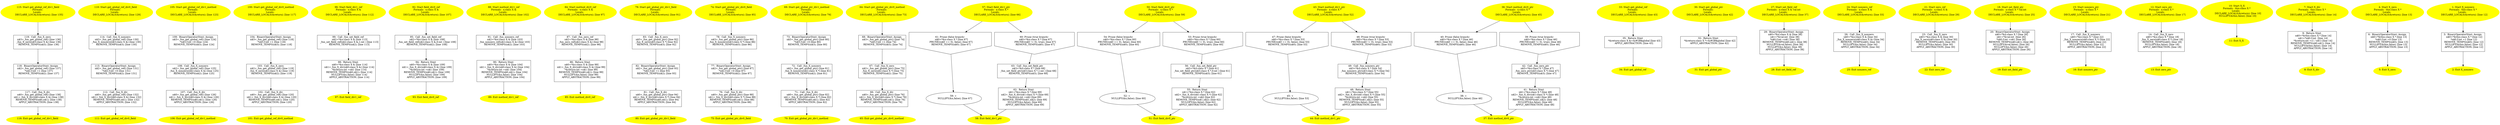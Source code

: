digraph iCFG {
119 [label="119:  Call _fun_X_zero \n   n$3=_fun_get_global_ref() [line 136]\n  _fun_X_zero(n$3:class X &) [line 136]\n  REMOVE_TEMPS(n$3); [line 136]\n " shape="box"]
	

	 119 -> 118 ;
118 [label="118:  BinaryOperatorStmt: Assign \n   n$2=_fun_get_global_ref() [line 137]\n  *n$2.f:int =1 [line 137]\n  REMOVE_TEMPS(n$2); [line 137]\n " shape="box"]
	

	 118 -> 117 ;
117 [label="117:  Call _fun_X_div \n   n$0=_fun_get_global_ref() [line 138]\n  n$1=_fun_X_div(n$0:class X &) [line 138]\n  REMOVE_TEMPS(n$0,n$1); [line 138]\n  APPLY_ABSTRACTION; [line 138]\n " shape="box"]
	

	 117 -> 116 ;
116 [label="116: Exit get_global_ref_div1_field \n  " color=yellow style=filled]
	

115 [label="115: Start get_global_ref_div1_field\nFormals: \nLocals:  \n   DECLARE_LOCALS(&return); [line 135]\n " color=yellow style=filled]
	

	 115 -> 119 ;
114 [label="114:  Call _fun_X_nonzero \n   n$3=_fun_get_global_ref() [line 130]\n  _fun_X_nonzero(n$3:class X &) [line 130]\n  REMOVE_TEMPS(n$3); [line 130]\n " shape="box"]
	

	 114 -> 113 ;
113 [label="113:  BinaryOperatorStmt: Assign \n   n$2=_fun_get_global_ref() [line 131]\n  *n$2.f:int =0 [line 131]\n  REMOVE_TEMPS(n$2); [line 131]\n " shape="box"]
	

	 113 -> 112 ;
112 [label="112:  Call _fun_X_div \n   n$0=_fun_get_global_ref() [line 132]\n  n$1=_fun_X_div(n$0:class X &) [line 132]\n  REMOVE_TEMPS(n$0,n$1); [line 132]\n  APPLY_ABSTRACTION; [line 132]\n " shape="box"]
	

	 112 -> 111 ;
111 [label="111: Exit get_global_ref_div0_field \n  " color=yellow style=filled]
	

110 [label="110: Start get_global_ref_div0_field\nFormals: \nLocals:  \n   DECLARE_LOCALS(&return); [line 129]\n " color=yellow style=filled]
	

	 110 -> 114 ;
109 [label="109:  BinaryOperatorStmt: Assign \n   n$3=_fun_get_global_ref() [line 124]\n  *n$3.f:int =0 [line 124]\n  REMOVE_TEMPS(n$3); [line 124]\n " shape="box"]
	

	 109 -> 108 ;
108 [label="108:  Call _fun_X_nonzero \n   n$2=_fun_get_global_ref() [line 125]\n  _fun_X_nonzero(n$2:class X &) [line 125]\n  REMOVE_TEMPS(n$2); [line 125]\n " shape="box"]
	

	 108 -> 107 ;
107 [label="107:  Call _fun_X_div \n   n$0=_fun_get_global_ref() [line 126]\n  n$1=_fun_X_div(n$0:class X &) [line 126]\n  REMOVE_TEMPS(n$0,n$1); [line 126]\n  APPLY_ABSTRACTION; [line 126]\n " shape="box"]
	

	 107 -> 106 ;
106 [label="106: Exit get_global_ref_div1_method \n  " color=yellow style=filled]
	

105 [label="105: Start get_global_ref_div1_method\nFormals: \nLocals:  \n   DECLARE_LOCALS(&return); [line 123]\n " color=yellow style=filled]
	

	 105 -> 109 ;
104 [label="104:  BinaryOperatorStmt: Assign \n   n$3=_fun_get_global_ref() [line 118]\n  *n$3.f:int =1 [line 118]\n  REMOVE_TEMPS(n$3); [line 118]\n " shape="box"]
	

	 104 -> 103 ;
103 [label="103:  Call _fun_X_zero \n   n$2=_fun_get_global_ref() [line 119]\n  _fun_X_zero(n$2:class X &) [line 119]\n  REMOVE_TEMPS(n$2); [line 119]\n " shape="box"]
	

	 103 -> 102 ;
102 [label="102:  Call _fun_X_div \n   n$0=_fun_get_global_ref() [line 120]\n  n$1=_fun_X_div(n$0:class X &) [line 120]\n  REMOVE_TEMPS(n$0,n$1); [line 120]\n  APPLY_ABSTRACTION; [line 120]\n " shape="box"]
	

	 102 -> 101 ;
101 [label="101: Exit get_global_ref_div0_method \n  " color=yellow style=filled]
	

100 [label="100: Start get_global_ref_div0_method\nFormals: \nLocals:  \n   DECLARE_LOCALS(&return); [line 117]\n " color=yellow style=filled]
	

	 100 -> 104 ;
99 [label="99:  Call _fun_set_field_ref \n   n$2=*&x:class X & [line 113]\n  _fun_set_field_ref(n$2:class X &,1:int ) [line 113]\n  REMOVE_TEMPS(n$2); [line 113]\n " shape="box"]
	

	 99 -> 98 ;
98 [label="98:  Return Stmt \n   n$0=*&x:class X & [line 114]\n  n$1=_fun_X_div(n$0:class X &) [line 114]\n  *&return:int =n$1 [line 114]\n  REMOVE_TEMPS(n$0,n$1); [line 114]\n  NULLIFY(&x,false); [line 114]\n  APPLY_ABSTRACTION; [line 114]\n " shape="box"]
	

	 98 -> 97 ;
97 [label="97: Exit field_div1_ref \n  " color=yellow style=filled]
	

96 [label="96: Start field_div1_ref\nFormals:  x:class X &\nLocals:  \n   DECLARE_LOCALS(&return); [line 112]\n " color=yellow style=filled]
	

	 96 -> 99 ;
95 [label="95:  Call _fun_set_field_ref \n   n$2=*&x:class X & [line 108]\n  _fun_set_field_ref(n$2:class X &,0:int ) [line 108]\n  REMOVE_TEMPS(n$2); [line 108]\n " shape="box"]
	

	 95 -> 94 ;
94 [label="94:  Return Stmt \n   n$0=*&x:class X & [line 109]\n  n$1=_fun_X_div(n$0:class X &) [line 109]\n  *&return:int =n$1 [line 109]\n  REMOVE_TEMPS(n$0,n$1); [line 109]\n  NULLIFY(&x,false); [line 109]\n  APPLY_ABSTRACTION; [line 109]\n " shape="box"]
	

	 94 -> 93 ;
93 [label="93: Exit field_div0_ref \n  " color=yellow style=filled]
	

92 [label="92: Start field_div0_ref\nFormals:  x:class X &\nLocals:  \n   DECLARE_LOCALS(&return); [line 107]\n " color=yellow style=filled]
	

	 92 -> 95 ;
91 [label="91:  Call _fun_nonzero_ref \n   n$2=*&x:class X & [line 103]\n  _fun_nonzero_ref(n$2:class X &) [line 103]\n  REMOVE_TEMPS(n$2); [line 103]\n " shape="box"]
	

	 91 -> 90 ;
90 [label="90:  Return Stmt \n   n$0=*&x:class X & [line 104]\n  n$1=_fun_X_div(n$0:class X &) [line 104]\n  *&return:int =n$1 [line 104]\n  REMOVE_TEMPS(n$0,n$1); [line 104]\n  NULLIFY(&x,false); [line 104]\n  APPLY_ABSTRACTION; [line 104]\n " shape="box"]
	

	 90 -> 89 ;
89 [label="89: Exit method_div1_ref \n  " color=yellow style=filled]
	

88 [label="88: Start method_div1_ref\nFormals:  x:class X &\nLocals:  \n   DECLARE_LOCALS(&return); [line 102]\n " color=yellow style=filled]
	

	 88 -> 91 ;
87 [label="87:  Call _fun_zero_ref \n   n$2=*&x:class X & [line 98]\n  _fun_zero_ref(n$2:class X &) [line 98]\n  REMOVE_TEMPS(n$2); [line 98]\n " shape="box"]
	

	 87 -> 86 ;
86 [label="86:  Return Stmt \n   n$0=*&x:class X & [line 99]\n  n$1=_fun_X_div(n$0:class X &) [line 99]\n  *&return:int =n$1 [line 99]\n  REMOVE_TEMPS(n$0,n$1); [line 99]\n  NULLIFY(&x,false); [line 99]\n  APPLY_ABSTRACTION; [line 99]\n " shape="box"]
	

	 86 -> 85 ;
85 [label="85: Exit method_div0_ref \n  " color=yellow style=filled]
	

84 [label="84: Start method_div0_ref\nFormals:  x:class X &\nLocals:  \n   DECLARE_LOCALS(&return); [line 97]\n " color=yellow style=filled]
	

	 84 -> 87 ;
83 [label="83:  Call _fun_X_zero \n   n$3=_fun_get_global_ptr() [line 92]\n  _fun_X_zero(n$3:class X *) [line 92]\n  REMOVE_TEMPS(n$3); [line 92]\n " shape="box"]
	

	 83 -> 82 ;
82 [label="82:  BinaryOperatorStmt: Assign \n   n$2=_fun_get_global_ptr() [line 93]\n  *n$2.f:int =1 [line 93]\n  REMOVE_TEMPS(n$2); [line 93]\n " shape="box"]
	

	 82 -> 81 ;
81 [label="81:  Call _fun_X_div \n   n$0=_fun_get_global_ptr() [line 94]\n  n$1=_fun_X_div(n$0:class X *) [line 94]\n  REMOVE_TEMPS(n$0,n$1); [line 94]\n  APPLY_ABSTRACTION; [line 94]\n " shape="box"]
	

	 81 -> 80 ;
80 [label="80: Exit get_global_ptr_div1_field \n  " color=yellow style=filled]
	

79 [label="79: Start get_global_ptr_div1_field\nFormals: \nLocals:  \n   DECLARE_LOCALS(&return); [line 91]\n " color=yellow style=filled]
	

	 79 -> 83 ;
78 [label="78:  Call _fun_X_nonzero \n   n$3=_fun_get_global_ptr() [line 86]\n  _fun_X_nonzero(n$3:class X *) [line 86]\n  REMOVE_TEMPS(n$3); [line 86]\n " shape="box"]
	

	 78 -> 77 ;
77 [label="77:  BinaryOperatorStmt: Assign \n   n$2=_fun_get_global_ptr() [line 87]\n  *n$2.f:int =0 [line 87]\n  REMOVE_TEMPS(n$2); [line 87]\n " shape="box"]
	

	 77 -> 76 ;
76 [label="76:  Call _fun_X_div \n   n$0=_fun_get_global_ptr() [line 88]\n  n$1=_fun_X_div(n$0:class X *) [line 88]\n  REMOVE_TEMPS(n$0,n$1); [line 88]\n  APPLY_ABSTRACTION; [line 88]\n " shape="box"]
	

	 76 -> 75 ;
75 [label="75: Exit get_global_ptr_div0_field \n  " color=yellow style=filled]
	

74 [label="74: Start get_global_ptr_div0_field\nFormals: \nLocals:  \n   DECLARE_LOCALS(&return); [line 85]\n " color=yellow style=filled]
	

	 74 -> 78 ;
73 [label="73:  BinaryOperatorStmt: Assign \n   n$3=_fun_get_global_ptr() [line 80]\n  *n$3.f:int =0 [line 80]\n  REMOVE_TEMPS(n$3); [line 80]\n " shape="box"]
	

	 73 -> 72 ;
72 [label="72:  Call _fun_X_nonzero \n   n$2=_fun_get_global_ptr() [line 81]\n  _fun_X_nonzero(n$2:class X *) [line 81]\n  REMOVE_TEMPS(n$2); [line 81]\n " shape="box"]
	

	 72 -> 71 ;
71 [label="71:  Call _fun_X_div \n   n$0=_fun_get_global_ptr() [line 82]\n  n$1=_fun_X_div(n$0:class X *) [line 82]\n  REMOVE_TEMPS(n$0,n$1); [line 82]\n  APPLY_ABSTRACTION; [line 82]\n " shape="box"]
	

	 71 -> 70 ;
70 [label="70: Exit get_global_ptr_div1_method \n  " color=yellow style=filled]
	

69 [label="69: Start get_global_ptr_div1_method\nFormals: \nLocals:  \n   DECLARE_LOCALS(&return); [line 79]\n " color=yellow style=filled]
	

	 69 -> 73 ;
68 [label="68:  BinaryOperatorStmt: Assign \n   n$3=_fun_get_global_ptr() [line 74]\n  *n$3.f:int =1 [line 74]\n  REMOVE_TEMPS(n$3); [line 74]\n " shape="box"]
	

	 68 -> 67 ;
67 [label="67:  Call _fun_X_zero \n   n$2=_fun_get_global_ptr() [line 75]\n  _fun_X_zero(n$2:class X *) [line 75]\n  REMOVE_TEMPS(n$2); [line 75]\n " shape="box"]
	

	 67 -> 66 ;
66 [label="66:  Call _fun_X_div \n   n$0=_fun_get_global_ptr() [line 76]\n  n$1=_fun_X_div(n$0:class X *) [line 76]\n  REMOVE_TEMPS(n$0,n$1); [line 76]\n  APPLY_ABSTRACTION; [line 76]\n " shape="box"]
	

	 66 -> 65 ;
65 [label="65: Exit get_global_ptr_div0_method \n  " color=yellow style=filled]
	

64 [label="64: Start get_global_ptr_div0_method\nFormals: \nLocals:  \n   DECLARE_LOCALS(&return); [line 73]\n " color=yellow style=filled]
	

	 64 -> 68 ;
63 [label="63:  Call _fun_set_field_ptr \n   n$3=*&x:class X * [line 68]\n  _fun_set_field_ptr(n$3:class X *,1:int ) [line 68]\n  REMOVE_TEMPS(n$3); [line 68]\n " shape="box"]
	

	 63 -> 62 ;
62 [label="62:  Return Stmt \n   n$1=*&x:class X * [line 69]\n  n$2=_fun_X_div(n$1:class X *) [line 69]\n  *&return:int =n$2 [line 69]\n  REMOVE_TEMPS(n$1,n$2); [line 69]\n  NULLIFY(&x,false); [line 69]\n  APPLY_ABSTRACTION; [line 69]\n " shape="box"]
	

	 62 -> 58 ;
61 [label="61: Prune (false branch) \n   n$0=*&x:class X * [line 67]\n  PRUNE((n$0 == 0), false); [line 67]\n  REMOVE_TEMPS(n$0); [line 67]\n " shape="invhouse"]
	

	 61 -> 59 ;
60 [label="60: Prune (true branch) \n   n$0=*&x:class X * [line 67]\n  PRUNE((n$0 != 0), true); [line 67]\n  REMOVE_TEMPS(n$0); [line 67]\n " shape="invhouse"]
	

	 60 -> 63 ;
59 [label="59: + \n   NULLIFY(&x,false); [line 67]\n " ]
	

	 59 -> 58 ;
58 [label="58: Exit field_div1_ptr \n  " color=yellow style=filled]
	

57 [label="57: Start field_div1_ptr\nFormals:  x:class X *\nLocals:  \n   DECLARE_LOCALS(&return); [line 66]\n " color=yellow style=filled]
	

	 57 -> 60 ;
	 57 -> 61 ;
56 [label="56:  Call _fun_set_field_ptr \n   n$3=*&x:class X * [line 61]\n  _fun_set_field_ptr(n$3:class X *,0:int ) [line 61]\n  REMOVE_TEMPS(n$3); [line 61]\n " shape="box"]
	

	 56 -> 55 ;
55 [label="55:  Return Stmt \n   n$1=*&x:class X * [line 62]\n  n$2=_fun_X_div(n$1:class X *) [line 62]\n  *&return:int =n$2 [line 62]\n  REMOVE_TEMPS(n$1,n$2); [line 62]\n  NULLIFY(&x,false); [line 62]\n  APPLY_ABSTRACTION; [line 62]\n " shape="box"]
	

	 55 -> 51 ;
54 [label="54: Prune (false branch) \n   n$0=*&x:class X * [line 60]\n  PRUNE((n$0 == 0), false); [line 60]\n  REMOVE_TEMPS(n$0); [line 60]\n " shape="invhouse"]
	

	 54 -> 52 ;
53 [label="53: Prune (true branch) \n   n$0=*&x:class X * [line 60]\n  PRUNE((n$0 != 0), true); [line 60]\n  REMOVE_TEMPS(n$0); [line 60]\n " shape="invhouse"]
	

	 53 -> 56 ;
52 [label="52: + \n   NULLIFY(&x,false); [line 60]\n " ]
	

	 52 -> 51 ;
51 [label="51: Exit field_div0_ptr \n  " color=yellow style=filled]
	

50 [label="50: Start field_div0_ptr\nFormals:  x:class X *\nLocals:  \n   DECLARE_LOCALS(&return); [line 59]\n " color=yellow style=filled]
	

	 50 -> 53 ;
	 50 -> 54 ;
49 [label="49:  Call _fun_nonzero_ptr \n   n$3=*&x:class X * [line 54]\n  _fun_nonzero_ptr(n$3:class X *) [line 54]\n  REMOVE_TEMPS(n$3); [line 54]\n " shape="box"]
	

	 49 -> 48 ;
48 [label="48:  Return Stmt \n   n$1=*&x:class X * [line 55]\n  n$2=_fun_X_div(n$1:class X *) [line 55]\n  *&return:int =n$2 [line 55]\n  REMOVE_TEMPS(n$1,n$2); [line 55]\n  NULLIFY(&x,false); [line 55]\n  APPLY_ABSTRACTION; [line 55]\n " shape="box"]
	

	 48 -> 44 ;
47 [label="47: Prune (false branch) \n   n$0=*&x:class X * [line 53]\n  PRUNE((n$0 == 0), false); [line 53]\n  REMOVE_TEMPS(n$0); [line 53]\n " shape="invhouse"]
	

	 47 -> 45 ;
46 [label="46: Prune (true branch) \n   n$0=*&x:class X * [line 53]\n  PRUNE((n$0 != 0), true); [line 53]\n  REMOVE_TEMPS(n$0); [line 53]\n " shape="invhouse"]
	

	 46 -> 49 ;
45 [label="45: + \n   NULLIFY(&x,false); [line 53]\n " ]
	

	 45 -> 44 ;
44 [label="44: Exit method_div1_ptr \n  " color=yellow style=filled]
	

43 [label="43: Start method_div1_ptr\nFormals:  x:class X *\nLocals:  \n   DECLARE_LOCALS(&return); [line 52]\n " color=yellow style=filled]
	

	 43 -> 46 ;
	 43 -> 47 ;
42 [label="42:  Call _fun_zero_ptr \n   n$3=*&x:class X * [line 47]\n  _fun_zero_ptr(n$3:class X *) [line 47]\n  REMOVE_TEMPS(n$3); [line 47]\n " shape="box"]
	

	 42 -> 41 ;
41 [label="41:  Return Stmt \n   n$1=*&x:class X * [line 48]\n  n$2=_fun_X_div(n$1:class X *) [line 48]\n  *&return:int =n$2 [line 48]\n  REMOVE_TEMPS(n$1,n$2); [line 48]\n  NULLIFY(&x,false); [line 48]\n  APPLY_ABSTRACTION; [line 48]\n " shape="box"]
	

	 41 -> 37 ;
40 [label="40: Prune (false branch) \n   n$0=*&x:class X * [line 46]\n  PRUNE((n$0 == 0), false); [line 46]\n  REMOVE_TEMPS(n$0); [line 46]\n " shape="invhouse"]
	

	 40 -> 38 ;
39 [label="39: Prune (true branch) \n   n$0=*&x:class X * [line 46]\n  PRUNE((n$0 != 0), true); [line 46]\n  REMOVE_TEMPS(n$0); [line 46]\n " shape="invhouse"]
	

	 39 -> 42 ;
38 [label="38: + \n   NULLIFY(&x,false); [line 46]\n " ]
	

	 38 -> 37 ;
37 [label="37: Exit method_div0_ptr \n  " color=yellow style=filled]
	

36 [label="36: Start method_div0_ptr\nFormals:  x:class X *\nLocals:  \n   DECLARE_LOCALS(&return); [line 45]\n " color=yellow style=filled]
	

	 36 -> 39 ;
	 36 -> 40 ;
35 [label="35:  Return Stmt \n   *&return:class X &=&#GB$global [line 43]\n  APPLY_ABSTRACTION; [line 43]\n " shape="box"]
	

	 35 -> 34 ;
34 [label="34: Exit get_global_ref \n  " color=yellow style=filled]
	

33 [label="33: Start get_global_ref\nFormals: \nLocals:  \n   DECLARE_LOCALS(&return); [line 43]\n " color=yellow style=filled]
	

	 33 -> 35 ;
32 [label="32:  Return Stmt \n   *&return:class X *=&#GB$global [line 42]\n  APPLY_ABSTRACTION; [line 42]\n " shape="box"]
	

	 32 -> 31 ;
31 [label="31: Exit get_global_ptr \n  " color=yellow style=filled]
	

30 [label="30: Start get_global_ptr\nFormals: \nLocals:  \n   DECLARE_LOCALS(&return); [line 42]\n " color=yellow style=filled]
	

	 30 -> 32 ;
29 [label="29:  BinaryOperatorStmt: Assign \n   n$0=*&x:class X & [line 38]\n  n$1=*&val:int  [line 38]\n  *n$0.f:int =n$1 [line 38]\n  REMOVE_TEMPS(n$0,n$1); [line 38]\n  NULLIFY(&val,false); [line 38]\n  NULLIFY(&x,false); [line 38]\n  APPLY_ABSTRACTION; [line 38]\n " shape="box"]
	

	 29 -> 28 ;
28 [label="28: Exit set_field_ref \n  " color=yellow style=filled]
	

27 [label="27: Start set_field_ref\nFormals:  x:class X & val:int \nLocals:  \n   DECLARE_LOCALS(&return); [line 37]\n " color=yellow style=filled]
	

	 27 -> 29 ;
26 [label="26:  Call _fun_X_nonzero \n   n$0=*&x:class X & [line 34]\n  _fun_X_nonzero(n$0:class X &) [line 34]\n  REMOVE_TEMPS(n$0); [line 34]\n  NULLIFY(&x,false); [line 34]\n  APPLY_ABSTRACTION; [line 34]\n " shape="box"]
	

	 26 -> 25 ;
25 [label="25: Exit nonzero_ref \n  " color=yellow style=filled]
	

24 [label="24: Start nonzero_ref\nFormals:  x:class X &\nLocals:  \n   DECLARE_LOCALS(&return); [line 33]\n " color=yellow style=filled]
	

	 24 -> 26 ;
23 [label="23:  Call _fun_X_zero \n   n$0=*&x:class X & [line 30]\n  _fun_X_zero(n$0:class X &) [line 30]\n  REMOVE_TEMPS(n$0); [line 30]\n  NULLIFY(&x,false); [line 30]\n  APPLY_ABSTRACTION; [line 30]\n " shape="box"]
	

	 23 -> 22 ;
22 [label="22: Exit zero_ref \n  " color=yellow style=filled]
	

21 [label="21: Start zero_ref\nFormals:  x:class X &\nLocals:  \n   DECLARE_LOCALS(&return); [line 29]\n " color=yellow style=filled]
	

	 21 -> 23 ;
20 [label="20:  BinaryOperatorStmt: Assign \n   n$0=*&x:class X * [line 26]\n  n$1=*&val:int  [line 26]\n  *n$0.f:int =n$1 [line 26]\n  REMOVE_TEMPS(n$0,n$1); [line 26]\n  NULLIFY(&val,false); [line 26]\n  NULLIFY(&x,false); [line 26]\n  APPLY_ABSTRACTION; [line 26]\n " shape="box"]
	

	 20 -> 19 ;
19 [label="19: Exit set_field_ptr \n  " color=yellow style=filled]
	

18 [label="18: Start set_field_ptr\nFormals:  x:class X * val:int \nLocals:  \n   DECLARE_LOCALS(&return); [line 25]\n " color=yellow style=filled]
	

	 18 -> 20 ;
17 [label="17:  Call _fun_X_nonzero \n   n$0=*&x:class X * [line 22]\n  _fun_X_nonzero(n$0:class X *) [line 22]\n  REMOVE_TEMPS(n$0); [line 22]\n  NULLIFY(&x,false); [line 22]\n  APPLY_ABSTRACTION; [line 22]\n " shape="box"]
	

	 17 -> 16 ;
16 [label="16: Exit nonzero_ptr \n  " color=yellow style=filled]
	

15 [label="15: Start nonzero_ptr\nFormals:  x:class X *\nLocals:  \n   DECLARE_LOCALS(&return); [line 21]\n " color=yellow style=filled]
	

	 15 -> 17 ;
14 [label="14:  Call _fun_X_zero \n   n$0=*&x:class X * [line 18]\n  _fun_X_zero(n$0:class X *) [line 18]\n  REMOVE_TEMPS(n$0); [line 18]\n  NULLIFY(&x,false); [line 18]\n  APPLY_ABSTRACTION; [line 18]\n " shape="box"]
	

	 14 -> 13 ;
13 [label="13: Exit zero_ptr \n  " color=yellow style=filled]
	

12 [label="12: Start zero_ptr\nFormals:  x:class X *\nLocals:  \n   DECLARE_LOCALS(&return); [line 17]\n " color=yellow style=filled]
	

	 12 -> 14 ;
11 [label="11: Exit X_X \n  " color=yellow style=filled]
	

10 [label="10: Start X_X\nFormals:  this:class X *\nLocals:  \n   DECLARE_LOCALS(&return); [line 10]\n  NULLIFY(&this,false); [line 10]\n " color=yellow style=filled]
	

	 10 -> 11 ;
9 [label="9:  Return Stmt \n   n$0=*&this:class X * [line 14]\n  n$1=*n$0.f:int  [line 14]\n  *&return:int =(1 / n$1) [line 14]\n  REMOVE_TEMPS(n$0,n$1); [line 14]\n  NULLIFY(&this,false); [line 14]\n  APPLY_ABSTRACTION; [line 14]\n " shape="box"]
	

	 9 -> 8 ;
8 [label="8: Exit X_div \n  " color=yellow style=filled]
	

7 [label="7: Start X_div\nFormals:  this:class X *\nLocals:  \n   DECLARE_LOCALS(&return); [line 14]\n " color=yellow style=filled]
	

	 7 -> 9 ;
6 [label="6:  BinaryOperatorStmt: Assign \n   n$0=*&this:class X * [line 13]\n  *n$0.f:int =0 [line 13]\n  REMOVE_TEMPS(n$0); [line 13]\n  NULLIFY(&this,false); [line 13]\n  APPLY_ABSTRACTION; [line 13]\n " shape="box"]
	

	 6 -> 5 ;
5 [label="5: Exit X_zero \n  " color=yellow style=filled]
	

4 [label="4: Start X_zero\nFormals:  this:class X *\nLocals:  \n   DECLARE_LOCALS(&return); [line 13]\n " color=yellow style=filled]
	

	 4 -> 6 ;
3 [label="3:  BinaryOperatorStmt: Assign \n   n$0=*&this:class X * [line 12]\n  *n$0.f:int =1 [line 12]\n  REMOVE_TEMPS(n$0); [line 12]\n  NULLIFY(&this,false); [line 12]\n  APPLY_ABSTRACTION; [line 12]\n " shape="box"]
	

	 3 -> 2 ;
2 [label="2: Exit X_nonzero \n  " color=yellow style=filled]
	

1 [label="1: Start X_nonzero\nFormals:  this:class X *\nLocals:  \n   DECLARE_LOCALS(&return); [line 12]\n " color=yellow style=filled]
	

	 1 -> 3 ;
}
